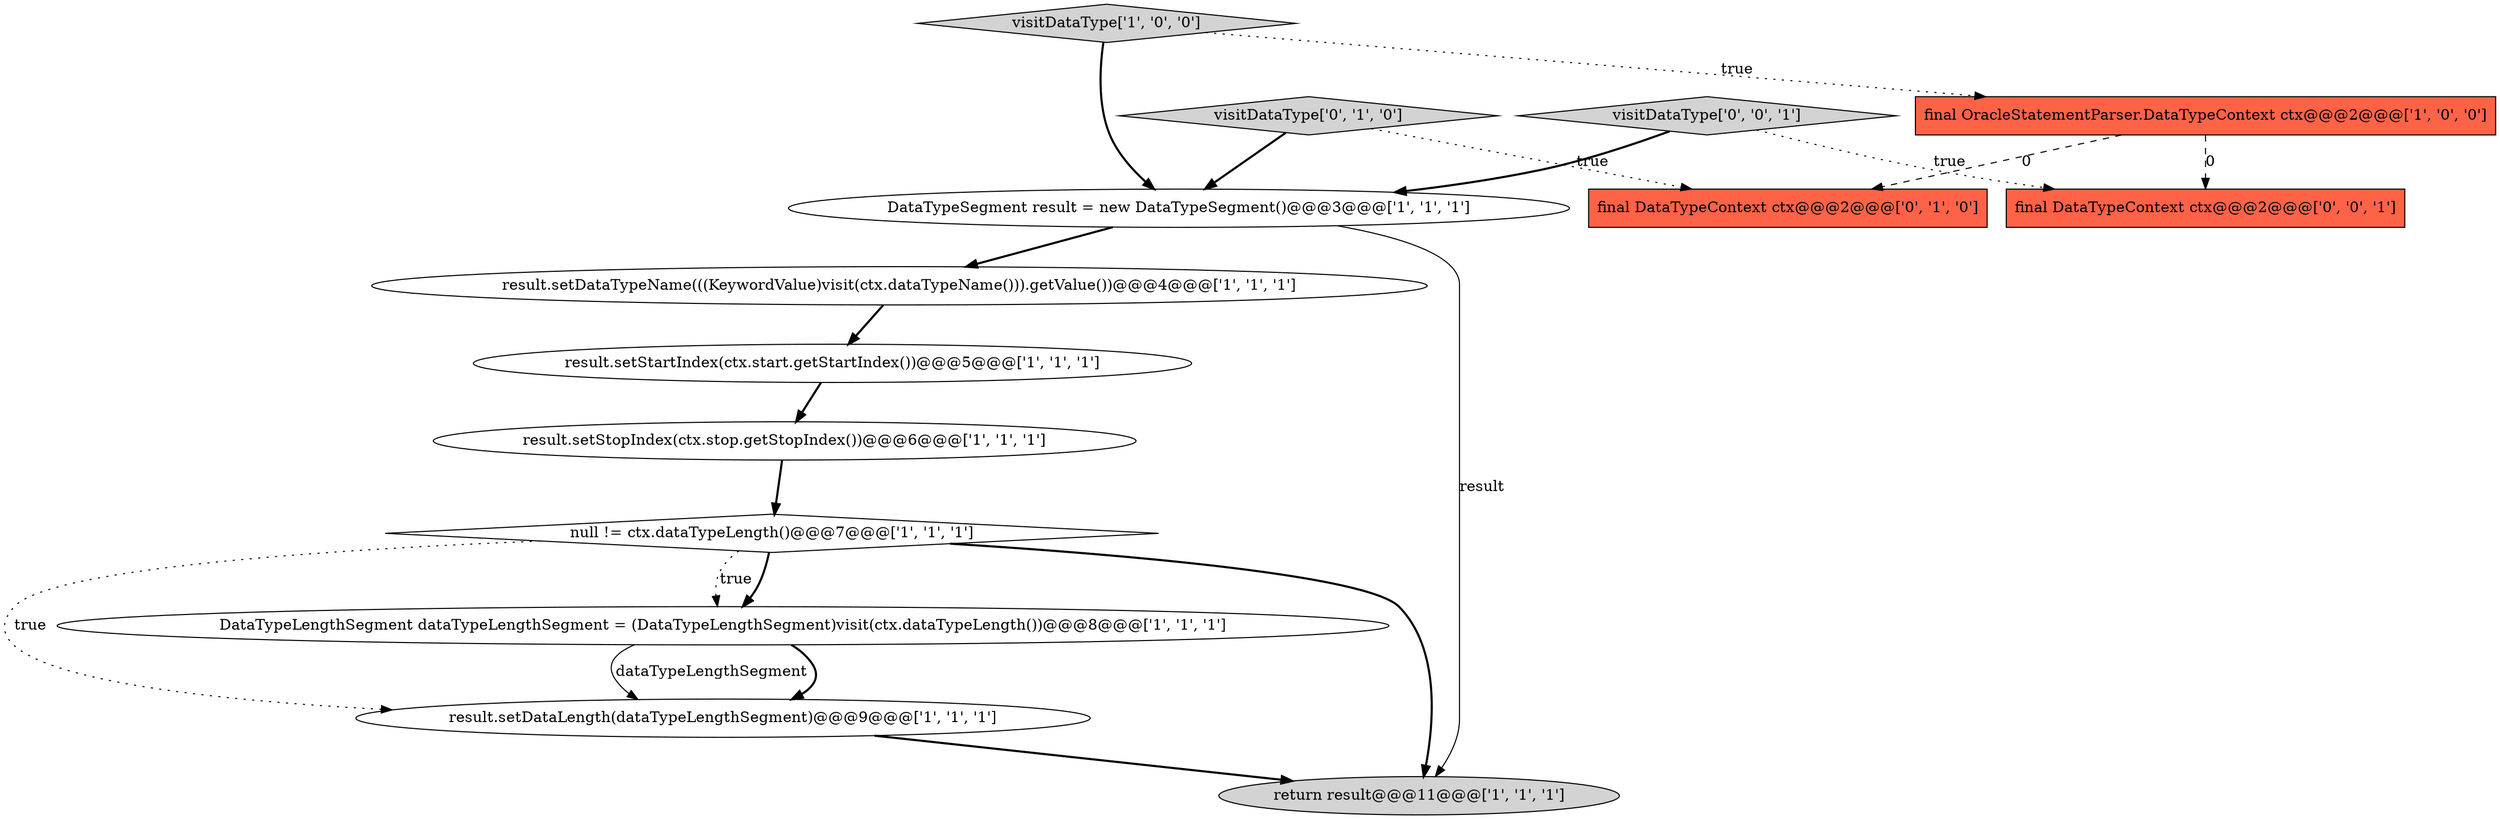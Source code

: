 digraph {
10 [style = filled, label = "visitDataType['0', '1', '0']", fillcolor = lightgray, shape = diamond image = "AAA0AAABBB2BBB"];
9 [style = filled, label = "DataTypeLengthSegment dataTypeLengthSegment = (DataTypeLengthSegment)visit(ctx.dataTypeLength())@@@8@@@['1', '1', '1']", fillcolor = white, shape = ellipse image = "AAA0AAABBB1BBB"];
12 [style = filled, label = "visitDataType['0', '0', '1']", fillcolor = lightgray, shape = diamond image = "AAA0AAABBB3BBB"];
3 [style = filled, label = "return result@@@11@@@['1', '1', '1']", fillcolor = lightgray, shape = ellipse image = "AAA0AAABBB1BBB"];
6 [style = filled, label = "result.setStopIndex(ctx.stop.getStopIndex())@@@6@@@['1', '1', '1']", fillcolor = white, shape = ellipse image = "AAA0AAABBB1BBB"];
2 [style = filled, label = "null != ctx.dataTypeLength()@@@7@@@['1', '1', '1']", fillcolor = white, shape = diamond image = "AAA0AAABBB1BBB"];
5 [style = filled, label = "result.setDataTypeName(((KeywordValue)visit(ctx.dataTypeName())).getValue())@@@4@@@['1', '1', '1']", fillcolor = white, shape = ellipse image = "AAA0AAABBB1BBB"];
8 [style = filled, label = "result.setStartIndex(ctx.start.getStartIndex())@@@5@@@['1', '1', '1']", fillcolor = white, shape = ellipse image = "AAA0AAABBB1BBB"];
7 [style = filled, label = "visitDataType['1', '0', '0']", fillcolor = lightgray, shape = diamond image = "AAA0AAABBB1BBB"];
4 [style = filled, label = "DataTypeSegment result = new DataTypeSegment()@@@3@@@['1', '1', '1']", fillcolor = white, shape = ellipse image = "AAA0AAABBB1BBB"];
13 [style = filled, label = "final DataTypeContext ctx@@@2@@@['0', '0', '1']", fillcolor = tomato, shape = box image = "AAA0AAABBB3BBB"];
11 [style = filled, label = "final DataTypeContext ctx@@@2@@@['0', '1', '0']", fillcolor = tomato, shape = box image = "AAA1AAABBB2BBB"];
0 [style = filled, label = "result.setDataLength(dataTypeLengthSegment)@@@9@@@['1', '1', '1']", fillcolor = white, shape = ellipse image = "AAA0AAABBB1BBB"];
1 [style = filled, label = "final OracleStatementParser.DataTypeContext ctx@@@2@@@['1', '0', '0']", fillcolor = tomato, shape = box image = "AAA1AAABBB1BBB"];
0->3 [style = bold, label=""];
5->8 [style = bold, label=""];
8->6 [style = bold, label=""];
12->13 [style = dotted, label="true"];
2->0 [style = dotted, label="true"];
1->13 [style = dashed, label="0"];
2->9 [style = bold, label=""];
9->0 [style = bold, label=""];
7->4 [style = bold, label=""];
12->4 [style = bold, label=""];
2->9 [style = dotted, label="true"];
7->1 [style = dotted, label="true"];
10->11 [style = dotted, label="true"];
4->5 [style = bold, label=""];
1->11 [style = dashed, label="0"];
9->0 [style = solid, label="dataTypeLengthSegment"];
4->3 [style = solid, label="result"];
2->3 [style = bold, label=""];
6->2 [style = bold, label=""];
10->4 [style = bold, label=""];
}
